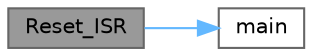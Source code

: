 digraph "Reset_ISR"
{
 // LATEX_PDF_SIZE
  bgcolor="transparent";
  edge [fontname=Helvetica,fontsize=10,labelfontname=Helvetica,labelfontsize=10];
  node [fontname=Helvetica,fontsize=10,shape=box,height=0.2,width=0.4];
  rankdir="LR";
  Node1 [label="Reset_ISR",height=0.2,width=0.4,color="gray40", fillcolor="grey60", style="filled", fontcolor="black",tooltip="Reset Interrupt Service Routine (ISR)"];
  Node1 -> Node2 [color="steelblue1",style="solid"];
  Node2 [label="main",height=0.2,width=0.4,color="grey40", fillcolor="white", style="filled",URL="$d3/df1/startup_8c.html#a840291bc02cba5474a4cb46a9b9566fe",tooltip="Main function."];
}
